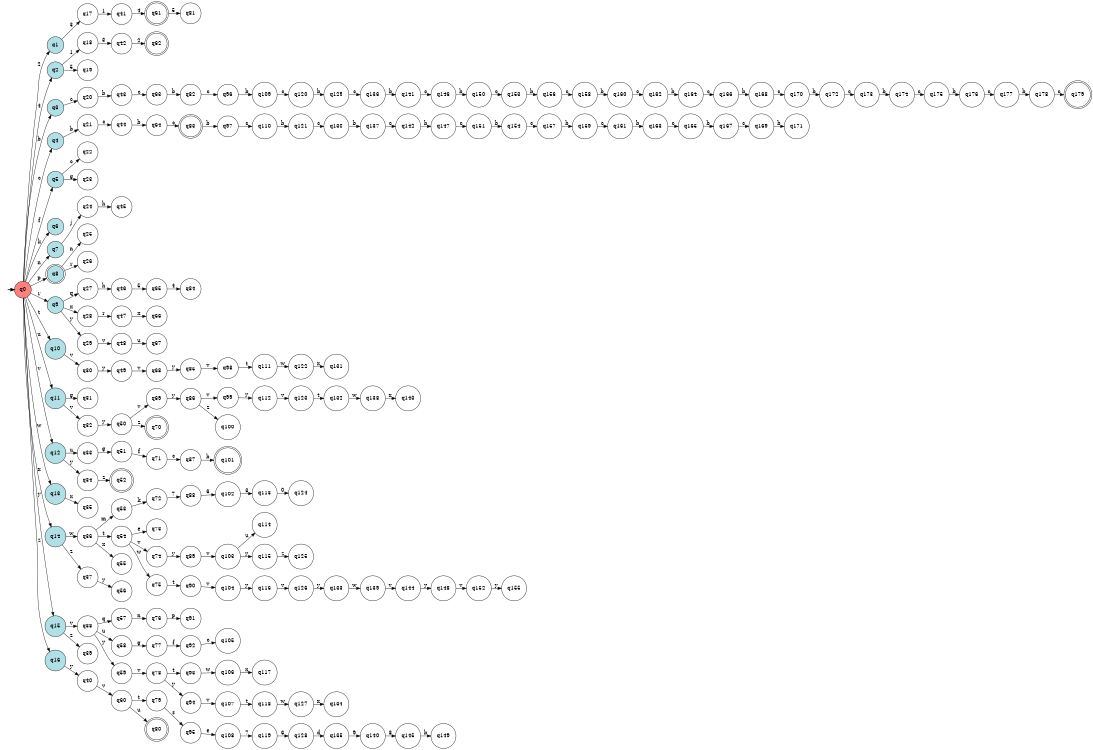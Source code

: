 digraph APTAALF {
__start0 [style = invis, shape = none, label = "", width = 0, height = 0];

rankdir=LR;
size="8,5";

s0 [style="filled", color="black", fillcolor="#ff817b" shape="circle", label="q0"];
s1 [style="filled", color="black", fillcolor="powderblue" shape="circle", label="q1"];
s2 [style="filled", color="black", fillcolor="powderblue" shape="circle", label="q2"];
s3 [style="filled", color="black", fillcolor="powderblue" shape="circle", label="q3"];
s4 [style="filled", color="black", fillcolor="powderblue" shape="circle", label="q4"];
s5 [style="filled", color="black", fillcolor="powderblue" shape="circle", label="q5"];
s6 [style="filled", color="black", fillcolor="powderblue" shape="circle", label="q6"];
s7 [style="filled", color="black", fillcolor="powderblue" shape="circle", label="q7"];
s8 [style="rounded,filled", color="black", fillcolor="powderblue" shape="doublecircle", label="q8"];
s9 [style="filled", color="black", fillcolor="powderblue" shape="circle", label="q9"];
s10 [style="filled", color="black", fillcolor="powderblue" shape="circle", label="q10"];
s11 [style="filled", color="black", fillcolor="powderblue" shape="circle", label="q11"];
s12 [style="filled", color="black", fillcolor="powderblue" shape="circle", label="q12"];
s13 [style="filled", color="black", fillcolor="powderblue" shape="circle", label="q13"];
s14 [style="filled", color="black", fillcolor="powderblue" shape="circle", label="q14"];
s15 [style="filled", color="black", fillcolor="powderblue" shape="circle", label="q15"];
s16 [style="filled", color="black", fillcolor="powderblue" shape="circle", label="q16"];
s17 [style="filled", color="black", fillcolor="white" shape="circle", label="q17"];
s18 [style="filled", color="black", fillcolor="white" shape="circle", label="q18"];
s19 [style="filled", color="black", fillcolor="white" shape="circle", label="q19"];
s20 [style="filled", color="black", fillcolor="white" shape="circle", label="q20"];
s21 [style="filled", color="black", fillcolor="white" shape="circle", label="q21"];
s22 [style="filled", color="black", fillcolor="white" shape="circle", label="q22"];
s23 [style="filled", color="black", fillcolor="white" shape="circle", label="q23"];
s24 [style="filled", color="black", fillcolor="white" shape="circle", label="q24"];
s25 [style="filled", color="black", fillcolor="white" shape="circle", label="q25"];
s26 [style="filled", color="black", fillcolor="white" shape="circle", label="q26"];
s27 [style="filled", color="black", fillcolor="white" shape="circle", label="q27"];
s28 [style="filled", color="black", fillcolor="white" shape="circle", label="q28"];
s29 [style="filled", color="black", fillcolor="white" shape="circle", label="q29"];
s30 [style="filled", color="black", fillcolor="white" shape="circle", label="q30"];
s31 [style="filled", color="black", fillcolor="white" shape="circle", label="q31"];
s32 [style="filled", color="black", fillcolor="white" shape="circle", label="q32"];
s33 [style="filled", color="black", fillcolor="white" shape="circle", label="q33"];
s34 [style="filled", color="black", fillcolor="white" shape="circle", label="q34"];
s35 [style="filled", color="black", fillcolor="white" shape="circle", label="q35"];
s36 [style="filled", color="black", fillcolor="white" shape="circle", label="q36"];
s37 [style="filled", color="black", fillcolor="white" shape="circle", label="q37"];
s38 [style="filled", color="black", fillcolor="white" shape="circle", label="q38"];
s39 [style="filled", color="black", fillcolor="white" shape="circle", label="q39"];
s40 [style="filled", color="black", fillcolor="white" shape="circle", label="q40"];
s41 [style="filled", color="black", fillcolor="white" shape="circle", label="q41"];
s42 [style="filled", color="black", fillcolor="white" shape="circle", label="q42"];
s43 [style="filled", color="black", fillcolor="white" shape="circle", label="q43"];
s44 [style="filled", color="black", fillcolor="white" shape="circle", label="q44"];
s45 [style="filled", color="black", fillcolor="white" shape="circle", label="q45"];
s46 [style="filled", color="black", fillcolor="white" shape="circle", label="q46"];
s47 [style="filled", color="black", fillcolor="white" shape="circle", label="q47"];
s48 [style="filled", color="black", fillcolor="white" shape="circle", label="q48"];
s49 [style="filled", color="black", fillcolor="white" shape="circle", label="q49"];
s50 [style="filled", color="black", fillcolor="white" shape="circle", label="q50"];
s51 [style="filled", color="black", fillcolor="white" shape="circle", label="q51"];
s52 [style="rounded,filled", color="black", fillcolor="white" shape="doublecircle", label="q52"];
s53 [style="filled", color="black", fillcolor="white" shape="circle", label="q53"];
s54 [style="filled", color="black", fillcolor="white" shape="circle", label="q54"];
s55 [style="filled", color="black", fillcolor="white" shape="circle", label="q55"];
s56 [style="filled", color="black", fillcolor="white" shape="circle", label="q56"];
s57 [style="filled", color="black", fillcolor="white" shape="circle", label="q57"];
s58 [style="filled", color="black", fillcolor="white" shape="circle", label="q58"];
s59 [style="filled", color="black", fillcolor="white" shape="circle", label="q59"];
s60 [style="filled", color="black", fillcolor="white" shape="circle", label="q60"];
s61 [style="rounded,filled", color="black", fillcolor="white" shape="doublecircle", label="q61"];
s62 [style="rounded,filled", color="black", fillcolor="white" shape="doublecircle", label="q62"];
s63 [style="filled", color="black", fillcolor="white" shape="circle", label="q63"];
s64 [style="filled", color="black", fillcolor="white" shape="circle", label="q64"];
s65 [style="filled", color="black", fillcolor="white" shape="circle", label="q65"];
s66 [style="filled", color="black", fillcolor="white" shape="circle", label="q66"];
s67 [style="filled", color="black", fillcolor="white" shape="circle", label="q67"];
s68 [style="filled", color="black", fillcolor="white" shape="circle", label="q68"];
s69 [style="filled", color="black", fillcolor="white" shape="circle", label="q69"];
s70 [style="rounded,filled", color="black", fillcolor="white" shape="doublecircle", label="q70"];
s71 [style="filled", color="black", fillcolor="white" shape="circle", label="q71"];
s72 [style="filled", color="black", fillcolor="white" shape="circle", label="q72"];
s73 [style="filled", color="black", fillcolor="white" shape="circle", label="q73"];
s74 [style="filled", color="black", fillcolor="white" shape="circle", label="q74"];
s75 [style="filled", color="black", fillcolor="white" shape="circle", label="q75"];
s76 [style="filled", color="black", fillcolor="white" shape="circle", label="q76"];
s77 [style="filled", color="black", fillcolor="white" shape="circle", label="q77"];
s78 [style="filled", color="black", fillcolor="white" shape="circle", label="q78"];
s79 [style="filled", color="black", fillcolor="white" shape="circle", label="q79"];
s80 [style="rounded,filled", color="black", fillcolor="white" shape="doublecircle", label="q80"];
s81 [style="filled", color="black", fillcolor="white" shape="circle", label="q81"];
s82 [style="filled", color="black", fillcolor="white" shape="circle", label="q82"];
s83 [style="rounded,filled", color="black", fillcolor="white" shape="doublecircle", label="q83"];
s84 [style="filled", color="black", fillcolor="white" shape="circle", label="q84"];
s85 [style="filled", color="black", fillcolor="white" shape="circle", label="q85"];
s86 [style="filled", color="black", fillcolor="white" shape="circle", label="q86"];
s87 [style="filled", color="black", fillcolor="white" shape="circle", label="q87"];
s88 [style="filled", color="black", fillcolor="white" shape="circle", label="q88"];
s89 [style="filled", color="black", fillcolor="white" shape="circle", label="q89"];
s90 [style="filled", color="black", fillcolor="white" shape="circle", label="q90"];
s91 [style="filled", color="black", fillcolor="white" shape="circle", label="q91"];
s92 [style="filled", color="black", fillcolor="white" shape="circle", label="q92"];
s93 [style="filled", color="black", fillcolor="white" shape="circle", label="q93"];
s94 [style="filled", color="black", fillcolor="white" shape="circle", label="q94"];
s95 [style="filled", color="black", fillcolor="white" shape="circle", label="q95"];
s96 [style="filled", color="black", fillcolor="white" shape="circle", label="q96"];
s97 [style="filled", color="black", fillcolor="white" shape="circle", label="q97"];
s98 [style="filled", color="black", fillcolor="white" shape="circle", label="q98"];
s99 [style="filled", color="black", fillcolor="white" shape="circle", label="q99"];
s100 [style="filled", color="black", fillcolor="white" shape="circle", label="q100"];
s101 [style="rounded,filled", color="black", fillcolor="white" shape="doublecircle", label="q101"];
s102 [style="filled", color="black", fillcolor="white" shape="circle", label="q102"];
s103 [style="filled", color="black", fillcolor="white" shape="circle", label="q103"];
s104 [style="filled", color="black", fillcolor="white" shape="circle", label="q104"];
s105 [style="filled", color="black", fillcolor="white" shape="circle", label="q105"];
s106 [style="filled", color="black", fillcolor="white" shape="circle", label="q106"];
s107 [style="filled", color="black", fillcolor="white" shape="circle", label="q107"];
s108 [style="filled", color="black", fillcolor="white" shape="circle", label="q108"];
s109 [style="filled", color="black", fillcolor="white" shape="circle", label="q109"];
s110 [style="filled", color="black", fillcolor="white" shape="circle", label="q110"];
s111 [style="filled", color="black", fillcolor="white" shape="circle", label="q111"];
s112 [style="filled", color="black", fillcolor="white" shape="circle", label="q112"];
s113 [style="filled", color="black", fillcolor="white" shape="circle", label="q113"];
s114 [style="filled", color="black", fillcolor="white" shape="circle", label="q114"];
s115 [style="filled", color="black", fillcolor="white" shape="circle", label="q115"];
s116 [style="filled", color="black", fillcolor="white" shape="circle", label="q116"];
s117 [style="filled", color="black", fillcolor="white" shape="circle", label="q117"];
s118 [style="filled", color="black", fillcolor="white" shape="circle", label="q118"];
s119 [style="filled", color="black", fillcolor="white" shape="circle", label="q119"];
s120 [style="filled", color="black", fillcolor="white" shape="circle", label="q120"];
s121 [style="filled", color="black", fillcolor="white" shape="circle", label="q121"];
s122 [style="filled", color="black", fillcolor="white" shape="circle", label="q122"];
s123 [style="filled", color="black", fillcolor="white" shape="circle", label="q123"];
s124 [style="filled", color="black", fillcolor="white" shape="circle", label="q124"];
s125 [style="filled", color="black", fillcolor="white" shape="circle", label="q125"];
s126 [style="filled", color="black", fillcolor="white" shape="circle", label="q126"];
s127 [style="filled", color="black", fillcolor="white" shape="circle", label="q127"];
s128 [style="filled", color="black", fillcolor="white" shape="circle", label="q128"];
s129 [style="filled", color="black", fillcolor="white" shape="circle", label="q129"];
s130 [style="filled", color="black", fillcolor="white" shape="circle", label="q130"];
s131 [style="filled", color="black", fillcolor="white" shape="circle", label="q131"];
s132 [style="filled", color="black", fillcolor="white" shape="circle", label="q132"];
s133 [style="filled", color="black", fillcolor="white" shape="circle", label="q133"];
s134 [style="filled", color="black", fillcolor="white" shape="circle", label="q134"];
s135 [style="filled", color="black", fillcolor="white" shape="circle", label="q135"];
s136 [style="filled", color="black", fillcolor="white" shape="circle", label="q136"];
s137 [style="filled", color="black", fillcolor="white" shape="circle", label="q137"];
s138 [style="filled", color="black", fillcolor="white" shape="circle", label="q138"];
s139 [style="filled", color="black", fillcolor="white" shape="circle", label="q139"];
s140 [style="filled", color="black", fillcolor="white" shape="circle", label="q140"];
s141 [style="filled", color="black", fillcolor="white" shape="circle", label="q141"];
s142 [style="filled", color="black", fillcolor="white" shape="circle", label="q142"];
s143 [style="filled", color="black", fillcolor="white" shape="circle", label="q143"];
s144 [style="filled", color="black", fillcolor="white" shape="circle", label="q144"];
s145 [style="filled", color="black", fillcolor="white" shape="circle", label="q145"];
s146 [style="filled", color="black", fillcolor="white" shape="circle", label="q146"];
s147 [style="filled", color="black", fillcolor="white" shape="circle", label="q147"];
s148 [style="filled", color="black", fillcolor="white" shape="circle", label="q148"];
s149 [style="filled", color="black", fillcolor="white" shape="circle", label="q149"];
s150 [style="filled", color="black", fillcolor="white" shape="circle", label="q150"];
s151 [style="filled", color="black", fillcolor="white" shape="circle", label="q151"];
s152 [style="filled", color="black", fillcolor="white" shape="circle", label="q152"];
s153 [style="filled", color="black", fillcolor="white" shape="circle", label="q153"];
s154 [style="filled", color="black", fillcolor="white" shape="circle", label="q154"];
s155 [style="filled", color="black", fillcolor="white" shape="circle", label="q155"];
s156 [style="filled", color="black", fillcolor="white" shape="circle", label="q156"];
s157 [style="filled", color="black", fillcolor="white" shape="circle", label="q157"];
s158 [style="filled", color="black", fillcolor="white" shape="circle", label="q158"];
s159 [style="filled", color="black", fillcolor="white" shape="circle", label="q159"];
s160 [style="filled", color="black", fillcolor="white" shape="circle", label="q160"];
s161 [style="filled", color="black", fillcolor="white" shape="circle", label="q161"];
s162 [style="filled", color="black", fillcolor="white" shape="circle", label="q162"];
s163 [style="filled", color="black", fillcolor="white" shape="circle", label="q163"];
s164 [style="filled", color="black", fillcolor="white" shape="circle", label="q164"];
s165 [style="filled", color="black", fillcolor="white" shape="circle", label="q165"];
s166 [style="filled", color="black", fillcolor="white" shape="circle", label="q166"];
s167 [style="filled", color="black", fillcolor="white" shape="circle", label="q167"];
s168 [style="filled", color="black", fillcolor="white" shape="circle", label="q168"];
s169 [style="filled", color="black", fillcolor="white" shape="circle", label="q169"];
s170 [style="filled", color="black", fillcolor="white" shape="circle", label="q170"];
s171 [style="filled", color="black", fillcolor="white" shape="circle", label="q171"];
s172 [style="filled", color="black", fillcolor="white" shape="circle", label="q172"];
s173 [style="filled", color="black", fillcolor="white" shape="circle", label="q173"];
s174 [style="filled", color="black", fillcolor="white" shape="circle", label="q174"];
s175 [style="filled", color="black", fillcolor="white" shape="circle", label="q175"];
s176 [style="filled", color="black", fillcolor="white" shape="circle", label="q176"];
s177 [style="filled", color="black", fillcolor="white" shape="circle", label="q177"];
s178 [style="filled", color="black", fillcolor="white" shape="circle", label="q178"];
s179 [style="rounded,filled", color="black", fillcolor="white" shape="doublecircle", label="q179"];
subgraph cluster_main { 
	graph [pad=".75", ranksep="0.15", nodesep="0.15"];
	 style=invis; 
	__start0 -> s0 [penwidth=2];
}
s0 -> s1 [label="2"];
s0 -> s2 [label="4"];
s0 -> s3 [label="b"];
s0 -> s4 [label="c"];
s0 -> s5 [label="f"];
s0 -> s6 [label="k"];
s0 -> s7 [label="n"];
s0 -> s8 [label="p"];
s0 -> s9 [label="r"];
s0 -> s10 [label="t"];
s0 -> s11 [label="u"];
s0 -> s12 [label="v"];
s0 -> s13 [label="w"];
s0 -> s14 [label="x"];
s0 -> s15 [label="y"];
s0 -> s16 [label="z"];
s1 -> s17 [label="3"];
s2 -> s18 [label="1"];
s2 -> s19 [label="5"];
s3 -> s20 [label="c"];
s4 -> s21 [label="b"];
s5 -> s22 [label="c"];
s5 -> s23 [label="g"];
s7 -> s24 [label="j"];
s8 -> s25 [label="n"];
s8 -> s26 [label="r"];
s9 -> s27 [label="q"];
s9 -> s28 [label="x"];
s9 -> s29 [label="y"];
s10 -> s30 [label="v"];
s11 -> s31 [label="g"];
s11 -> s32 [label="v"];
s12 -> s33 [label="u"];
s12 -> s34 [label="y"];
s13 -> s35 [label="x"];
s14 -> s36 [label="w"];
s14 -> s37 [label="z"];
s15 -> s38 [label="v"];
s15 -> s39 [label="z"];
s16 -> s40 [label="y"];
s17 -> s41 [label="1"];
s18 -> s42 [label="3"];
s20 -> s43 [label="b"];
s21 -> s44 [label="c"];
s24 -> s45 [label="h"];
s27 -> s46 [label="h"];
s28 -> s47 [label="r"];
s29 -> s48 [label="v"];
s30 -> s49 [label="y"];
s32 -> s50 [label="y"];
s33 -> s51 [label="g"];
s34 -> s52 [label="z"];
s36 -> s53 [label="m"];
s36 -> s54 [label="t"];
s36 -> s55 [label="x"];
s37 -> s56 [label="y"];
s38 -> s57 [label="q"];
s38 -> s58 [label="u"];
s38 -> s59 [label="y"];
s40 -> s60 [label="v"];
s41 -> s61 [label="4"];
s42 -> s62 [label="2"];
s43 -> s63 [label="c"];
s44 -> s64 [label="b"];
s46 -> s65 [label="5"];
s47 -> s66 [label="x"];
s48 -> s67 [label="u"];
s49 -> s68 [label="v"];
s50 -> s69 [label="v"];
s50 -> s70 [label="z"];
s51 -> s71 [label="f"];
s53 -> s72 [label="k"];
s54 -> s73 [label="e"];
s54 -> s74 [label="v"];
s54 -> s75 [label="w"];
s57 -> s76 [label="n"];
s58 -> s77 [label="g"];
s59 -> s78 [label="v"];
s60 -> s79 [label="t"];
s60 -> s80 [label="u"];
s61 -> s81 [label="5"];
s63 -> s82 [label="b"];
s64 -> s83 [label="c"];
s65 -> s84 [label="4"];
s68 -> s85 [label="y"];
s69 -> s86 [label="y"];
s71 -> s87 [label="c"];
s72 -> s88 [label="7"];
s74 -> s89 [label="y"];
s75 -> s90 [label="t"];
s76 -> s91 [label="p"];
s77 -> s92 [label="f"];
s78 -> s93 [label="t"];
s78 -> s94 [label="y"];
s79 -> s95 [label="s"];
s82 -> s96 [label="c"];
s83 -> s97 [label="b"];
s85 -> s98 [label="v"];
s86 -> s99 [label="v"];
s86 -> s100 [label="z"];
s87 -> s101 [label="b"];
s88 -> s102 [label="6"];
s89 -> s103 [label="v"];
s90 -> s104 [label="v"];
s92 -> s105 [label="c"];
s93 -> s106 [label="w"];
s94 -> s107 [label="v"];
s95 -> s108 [label="e"];
s96 -> s109 [label="b"];
s97 -> s110 [label="c"];
s98 -> s111 [label="t"];
s99 -> s112 [label="y"];
s102 -> s113 [label="3"];
s103 -> s114 [label="u"];
s103 -> s115 [label="y"];
s104 -> s116 [label="y"];
s106 -> s117 [label="x"];
s107 -> s118 [label="t"];
s108 -> s119 [label="7"];
s109 -> s120 [label="c"];
s110 -> s121 [label="b"];
s111 -> s122 [label="w"];
s112 -> s123 [label="v"];
s113 -> s124 [label="0"];
s115 -> s125 [label="z"];
s116 -> s126 [label="v"];
s118 -> s127 [label="w"];
s119 -> s128 [label="6"];
s120 -> s129 [label="b"];
s121 -> s130 [label="c"];
s122 -> s131 [label="x"];
s123 -> s132 [label="t"];
s126 -> s133 [label="y"];
s127 -> s134 [label="x"];
s128 -> s135 [label="d"];
s129 -> s136 [label="c"];
s130 -> s137 [label="b"];
s132 -> s138 [label="w"];
s133 -> s139 [label="w"];
s135 -> s140 [label="9"];
s136 -> s141 [label="b"];
s137 -> s142 [label="c"];
s138 -> s143 [label="x"];
s139 -> s144 [label="v"];
s140 -> s145 [label="8"];
s141 -> s146 [label="c"];
s142 -> s147 [label="b"];
s144 -> s148 [label="y"];
s145 -> s149 [label="b"];
s146 -> s150 [label="b"];
s147 -> s151 [label="c"];
s148 -> s152 [label="v"];
s150 -> s153 [label="c"];
s151 -> s154 [label="b"];
s152 -> s155 [label="y"];
s153 -> s156 [label="b"];
s154 -> s157 [label="c"];
s156 -> s158 [label="c"];
s157 -> s159 [label="b"];
s158 -> s160 [label="b"];
s159 -> s161 [label="c"];
s160 -> s162 [label="c"];
s161 -> s163 [label="b"];
s162 -> s164 [label="b"];
s163 -> s165 [label="c"];
s164 -> s166 [label="c"];
s165 -> s167 [label="b"];
s166 -> s168 [label="b"];
s167 -> s169 [label="c"];
s168 -> s170 [label="c"];
s169 -> s171 [label="b"];
s170 -> s172 [label="b"];
s172 -> s173 [label="c"];
s173 -> s174 [label="b"];
s174 -> s175 [label="c"];
s175 -> s176 [label="b"];
s176 -> s177 [label="c"];
s177 -> s178 [label="b"];
s178 -> s179 [label="c"];

}